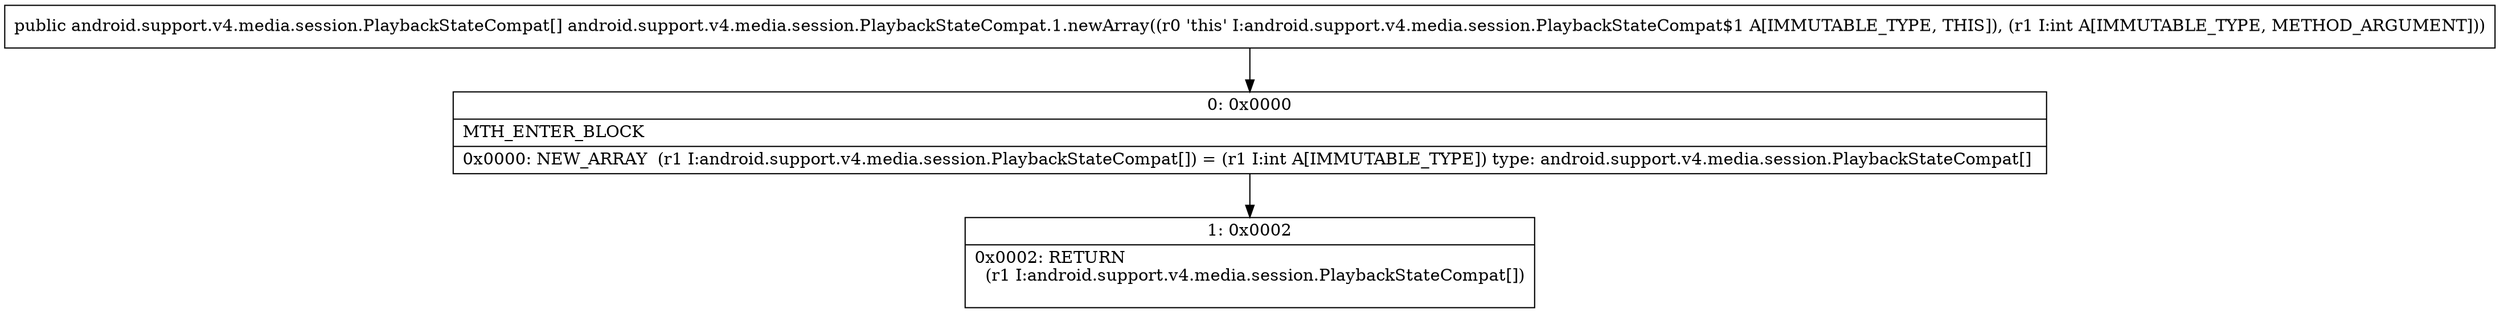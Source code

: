 digraph "CFG forandroid.support.v4.media.session.PlaybackStateCompat.1.newArray(I)[Landroid\/support\/v4\/media\/session\/PlaybackStateCompat;" {
Node_0 [shape=record,label="{0\:\ 0x0000|MTH_ENTER_BLOCK\l|0x0000: NEW_ARRAY  (r1 I:android.support.v4.media.session.PlaybackStateCompat[]) = (r1 I:int A[IMMUTABLE_TYPE]) type: android.support.v4.media.session.PlaybackStateCompat[] \l}"];
Node_1 [shape=record,label="{1\:\ 0x0002|0x0002: RETURN  \l  (r1 I:android.support.v4.media.session.PlaybackStateCompat[])\l \l}"];
MethodNode[shape=record,label="{public android.support.v4.media.session.PlaybackStateCompat[] android.support.v4.media.session.PlaybackStateCompat.1.newArray((r0 'this' I:android.support.v4.media.session.PlaybackStateCompat$1 A[IMMUTABLE_TYPE, THIS]), (r1 I:int A[IMMUTABLE_TYPE, METHOD_ARGUMENT])) }"];
MethodNode -> Node_0;
Node_0 -> Node_1;
}

